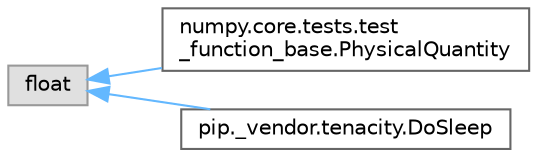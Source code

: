 digraph "Graphical Class Hierarchy"
{
 // LATEX_PDF_SIZE
  bgcolor="transparent";
  edge [fontname=Helvetica,fontsize=10,labelfontname=Helvetica,labelfontsize=10];
  node [fontname=Helvetica,fontsize=10,shape=box,height=0.2,width=0.4];
  rankdir="LR";
  Node0 [id="Node000000",label="float",height=0.2,width=0.4,color="grey60", fillcolor="#E0E0E0", style="filled",tooltip=" "];
  Node0 -> Node1 [id="edge3426_Node000000_Node000001",dir="back",color="steelblue1",style="solid",tooltip=" "];
  Node1 [id="Node000001",label="numpy.core.tests.test\l_function_base.PhysicalQuantity",height=0.2,width=0.4,color="grey40", fillcolor="white", style="filled",URL="$d5/ddd/classnumpy_1_1core_1_1tests_1_1test__function__base_1_1PhysicalQuantity.html",tooltip=" "];
  Node0 -> Node2 [id="edge3427_Node000000_Node000002",dir="back",color="steelblue1",style="solid",tooltip=" "];
  Node2 [id="Node000002",label="pip._vendor.tenacity.DoSleep",height=0.2,width=0.4,color="grey40", fillcolor="white", style="filled",URL="$dc/ddb/classpip_1_1__vendor_1_1tenacity_1_1DoSleep.html",tooltip=" "];
}
